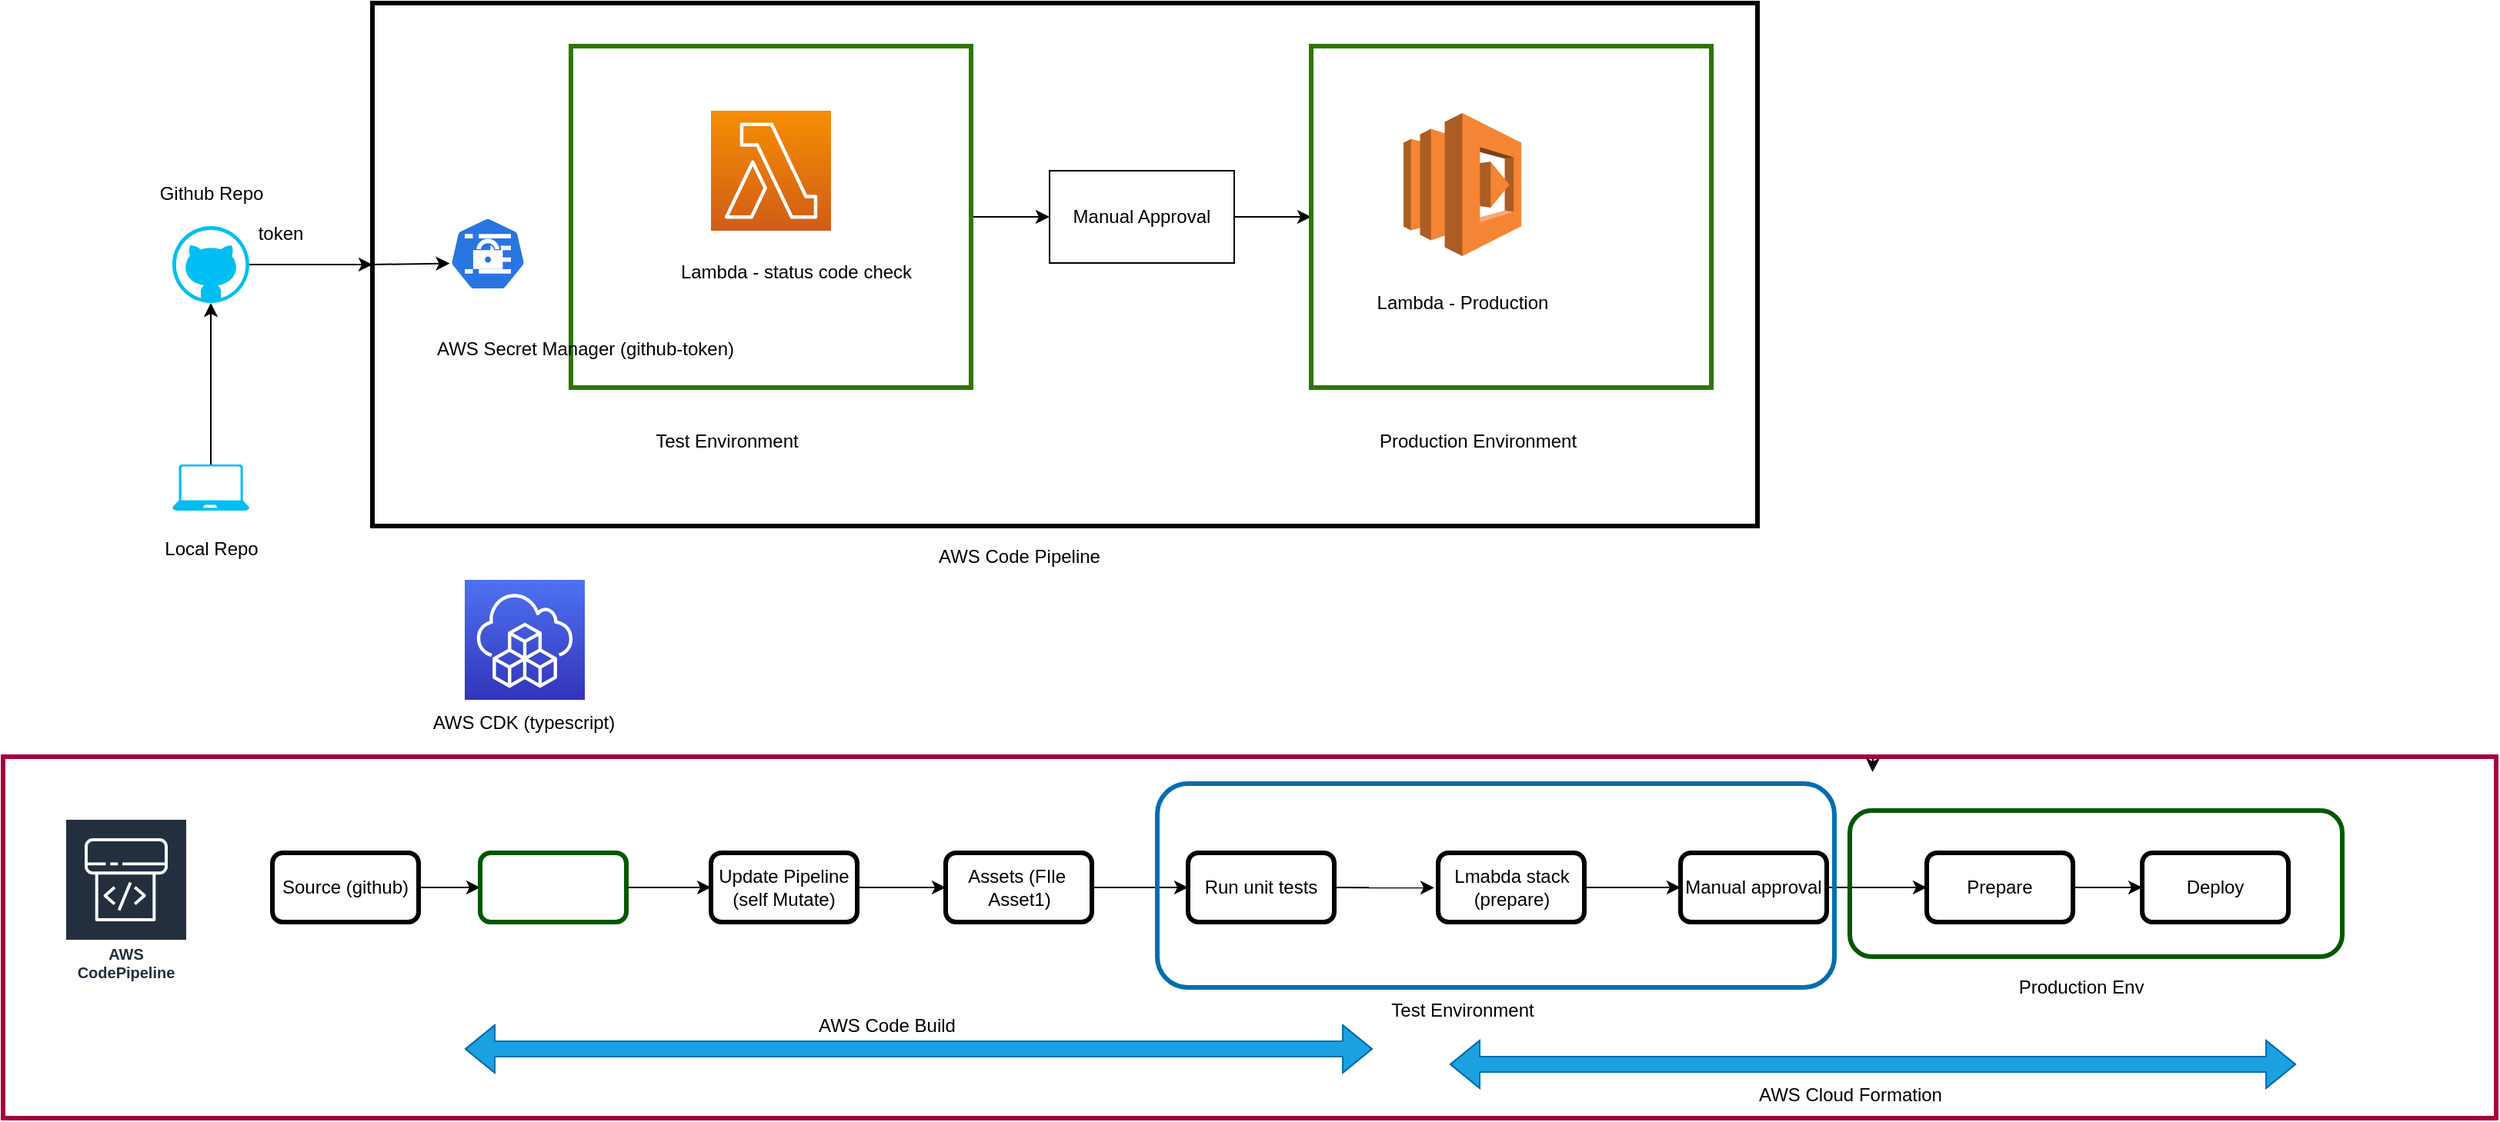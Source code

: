 <mxfile>
    <diagram id="1-SYKMQjLTfkF06HsAo8" name="Page-1">
        <mxGraphModel dx="3640" dy="1550" grid="1" gridSize="10" guides="1" tooltips="1" connect="1" arrows="1" fold="1" page="1" pageScale="1" pageWidth="827" pageHeight="1169" math="0" shadow="0">
            <root>
                <mxCell id="0"/>
                <mxCell id="1" parent="0"/>
                <mxCell id="3" value="" style="sketch=0;points=[[0,0,0],[0.25,0,0],[0.5,0,0],[0.75,0,0],[1,0,0],[0,1,0],[0.25,1,0],[0.5,1,0],[0.75,1,0],[1,1,0],[0,0.25,0],[0,0.5,0],[0,0.75,0],[1,0.25,0],[1,0.5,0],[1,0.75,0]];outlineConnect=0;fontColor=#232F3E;gradientColor=#F78E04;gradientDirection=north;fillColor=#D05C17;strokeColor=#ffffff;dashed=0;verticalLabelPosition=bottom;verticalAlign=top;align=center;html=1;fontSize=12;fontStyle=0;aspect=fixed;shape=mxgraph.aws4.resourceIcon;resIcon=mxgraph.aws4.lambda;" vertex="1" parent="1">
                    <mxGeometry x="120" y="130" width="78" height="78" as="geometry"/>
                </mxCell>
                <mxCell id="4" value="Lambda - status code check" style="text;html=1;align=center;verticalAlign=middle;resizable=0;points=[];autosize=1;strokeColor=none;fillColor=none;" vertex="1" parent="1">
                    <mxGeometry x="90" y="220" width="170" height="30" as="geometry"/>
                </mxCell>
                <mxCell id="14" style="edgeStyle=none;html=1;exitX=1;exitY=0.5;exitDx=0;exitDy=0;entryX=0;entryY=0.5;entryDx=0;entryDy=0;" edge="1" parent="1" source="5" target="10">
                    <mxGeometry relative="1" as="geometry"/>
                </mxCell>
                <mxCell id="5" value="Manual Approval" style="rounded=0;whiteSpace=wrap;html=1;" vertex="1" parent="1">
                    <mxGeometry x="340" y="169" width="120" height="60" as="geometry"/>
                </mxCell>
                <mxCell id="6" value="" style="outlineConnect=0;dashed=0;verticalLabelPosition=bottom;verticalAlign=top;align=center;html=1;shape=mxgraph.aws3.lambda;fillColor=#F58534;gradientColor=none;" vertex="1" parent="1">
                    <mxGeometry x="570" y="131.5" width="76.5" height="93" as="geometry"/>
                </mxCell>
                <mxCell id="7" value="Lambda - Production" style="text;html=1;align=center;verticalAlign=middle;resizable=0;points=[];autosize=1;strokeColor=none;fillColor=none;" vertex="1" parent="1">
                    <mxGeometry x="543.25" y="240" width="130" height="30" as="geometry"/>
                </mxCell>
                <mxCell id="13" style="edgeStyle=none;html=1;exitX=1;exitY=0.5;exitDx=0;exitDy=0;entryX=0;entryY=0.5;entryDx=0;entryDy=0;" edge="1" parent="1" source="8" target="5">
                    <mxGeometry relative="1" as="geometry"/>
                </mxCell>
                <mxCell id="8" value="" style="rounded=0;whiteSpace=wrap;html=1;fillColor=none;fontColor=#ffffff;strokeColor=#2D7600;strokeWidth=3;" vertex="1" parent="1">
                    <mxGeometry x="29" y="88" width="260" height="222" as="geometry"/>
                </mxCell>
                <mxCell id="9" value="Test Environment" style="text;html=1;align=center;verticalAlign=middle;resizable=0;points=[];autosize=1;strokeColor=none;fillColor=none;" vertex="1" parent="1">
                    <mxGeometry x="70" y="330" width="120" height="30" as="geometry"/>
                </mxCell>
                <mxCell id="10" value="" style="rounded=0;whiteSpace=wrap;html=1;fillColor=none;fontColor=#ffffff;strokeColor=#2D7600;strokeWidth=3;" vertex="1" parent="1">
                    <mxGeometry x="510" y="88" width="260" height="222" as="geometry"/>
                </mxCell>
                <mxCell id="12" value="Production Environment" style="text;html=1;align=center;verticalAlign=middle;resizable=0;points=[];autosize=1;strokeColor=none;fillColor=none;" vertex="1" parent="1">
                    <mxGeometry x="543.25" y="330" width="150" height="30" as="geometry"/>
                </mxCell>
                <mxCell id="15" value="" style="rounded=0;whiteSpace=wrap;html=1;strokeWidth=3;fillColor=none;" vertex="1" parent="1">
                    <mxGeometry x="-100" y="60" width="900" height="340" as="geometry"/>
                </mxCell>
                <mxCell id="26" value="" style="sketch=0;html=1;dashed=0;whitespace=wrap;fillColor=#2875E2;strokeColor=#ffffff;points=[[0.005,0.63,0],[0.1,0.2,0],[0.9,0.2,0],[0.5,0,0],[0.995,0.63,0],[0.72,0.99,0],[0.5,1,0],[0.28,0.99,0]];verticalLabelPosition=bottom;align=center;verticalAlign=top;shape=mxgraph.kubernetes.icon;prIcon=secret;strokeWidth=3;" vertex="1" parent="15">
                    <mxGeometry x="50" y="139" width="50" height="48" as="geometry"/>
                </mxCell>
                <mxCell id="29" style="edgeStyle=none;html=1;exitX=0;exitY=0.5;exitDx=0;exitDy=0;entryX=0.005;entryY=0.63;entryDx=0;entryDy=0;entryPerimeter=0;" edge="1" parent="15" source="15" target="26">
                    <mxGeometry relative="1" as="geometry"/>
                </mxCell>
                <mxCell id="16" value="AWS Code Pipeline" style="text;html=1;align=center;verticalAlign=middle;resizable=0;points=[];autosize=1;strokeColor=none;fillColor=none;" vertex="1" parent="1">
                    <mxGeometry x="255" y="405" width="130" height="30" as="geometry"/>
                </mxCell>
                <mxCell id="19" style="edgeStyle=none;html=1;entryX=0;entryY=0.5;entryDx=0;entryDy=0;" edge="1" parent="1" source="17" target="15">
                    <mxGeometry relative="1" as="geometry"/>
                </mxCell>
                <mxCell id="17" value="" style="verticalLabelPosition=bottom;html=1;verticalAlign=top;align=center;strokeColor=none;fillColor=#00BEF2;shape=mxgraph.azure.github_code;pointerEvents=1;strokeWidth=3;" vertex="1" parent="1">
                    <mxGeometry x="-230" y="205" width="50" height="50" as="geometry"/>
                </mxCell>
                <mxCell id="18" value="Github Repo" style="text;html=1;align=center;verticalAlign=middle;resizable=0;points=[];autosize=1;strokeColor=none;fillColor=none;" vertex="1" parent="1">
                    <mxGeometry x="-250" y="169" width="90" height="30" as="geometry"/>
                </mxCell>
                <mxCell id="21" style="edgeStyle=none;html=1;entryX=0.5;entryY=1;entryDx=0;entryDy=0;entryPerimeter=0;" edge="1" parent="1" source="20" target="17">
                    <mxGeometry relative="1" as="geometry"/>
                </mxCell>
                <mxCell id="20" value="" style="verticalLabelPosition=bottom;html=1;verticalAlign=top;align=center;strokeColor=none;fillColor=#00BEF2;shape=mxgraph.azure.laptop;pointerEvents=1;strokeWidth=3;" vertex="1" parent="1">
                    <mxGeometry x="-230" y="360" width="50" height="30" as="geometry"/>
                </mxCell>
                <mxCell id="22" value="Local Repo" style="text;html=1;align=center;verticalAlign=middle;resizable=0;points=[];autosize=1;strokeColor=none;fillColor=none;strokeWidth=3;" vertex="1" parent="1">
                    <mxGeometry x="-245" y="400" width="80" height="30" as="geometry"/>
                </mxCell>
                <mxCell id="23" value="" style="sketch=0;points=[[0,0,0],[0.25,0,0],[0.5,0,0],[0.75,0,0],[1,0,0],[0,1,0],[0.25,1,0],[0.5,1,0],[0.75,1,0],[1,1,0],[0,0.25,0],[0,0.5,0],[0,0.75,0],[1,0.25,0],[1,0.5,0],[1,0.75,0]];outlineConnect=0;fontColor=#232F3E;gradientColor=#4D72F3;gradientDirection=north;fillColor=#3334B9;strokeColor=#ffffff;dashed=0;verticalLabelPosition=bottom;verticalAlign=top;align=center;html=1;fontSize=12;fontStyle=0;aspect=fixed;shape=mxgraph.aws4.resourceIcon;resIcon=mxgraph.aws4.cloud_development_kit;strokeWidth=3;" vertex="1" parent="1">
                    <mxGeometry x="-40" y="435" width="78" height="78" as="geometry"/>
                </mxCell>
                <mxCell id="24" value="AWS CDK (typescript)" style="text;html=1;align=center;verticalAlign=middle;resizable=0;points=[];autosize=1;strokeColor=none;fillColor=none;strokeWidth=3;" vertex="1" parent="1">
                    <mxGeometry x="-72" y="513" width="140" height="30" as="geometry"/>
                </mxCell>
                <mxCell id="25" value="token" style="text;html=1;align=center;verticalAlign=middle;resizable=0;points=[];autosize=1;strokeColor=none;fillColor=none;" vertex="1" parent="1">
                    <mxGeometry x="-185" y="195" width="50" height="30" as="geometry"/>
                </mxCell>
                <mxCell id="27" value="AWS Secret Manager (github-token)" style="text;html=1;align=center;verticalAlign=middle;resizable=0;points=[];autosize=1;strokeColor=none;fillColor=none;" vertex="1" parent="1">
                    <mxGeometry x="-72" y="270" width="220" height="30" as="geometry"/>
                </mxCell>
                <mxCell id="32" value="AWS CodePipeline" style="sketch=0;outlineConnect=0;fontColor=#232F3E;gradientColor=none;strokeColor=#ffffff;fillColor=#232F3E;dashed=0;verticalLabelPosition=middle;verticalAlign=bottom;align=center;html=1;whiteSpace=wrap;fontSize=10;fontStyle=1;spacing=3;shape=mxgraph.aws4.productIcon;prIcon=mxgraph.aws4.codepipeline;strokeWidth=3;" vertex="1" parent="1">
                    <mxGeometry x="-300" y="590" width="80" height="110" as="geometry"/>
                </mxCell>
                <mxCell id="44" style="edgeStyle=none;html=1;exitX=1;exitY=0.5;exitDx=0;exitDy=0;entryX=0;entryY=0.5;entryDx=0;entryDy=0;" edge="1" parent="1" source="33" target="34">
                    <mxGeometry relative="1" as="geometry"/>
                </mxCell>
                <mxCell id="33" value="Source (github)" style="rounded=1;whiteSpace=wrap;html=1;strokeWidth=3;fillColor=none;" vertex="1" parent="1">
                    <mxGeometry x="-165" y="612.5" width="95" height="45" as="geometry"/>
                </mxCell>
                <mxCell id="45" style="edgeStyle=none;html=1;entryX=0;entryY=0.5;entryDx=0;entryDy=0;" edge="1" parent="1" source="34" target="39">
                    <mxGeometry relative="1" as="geometry"/>
                </mxCell>
                <mxCell id="34" value="Build (synth)" style="rounded=1;whiteSpace=wrap;html=1;strokeWidth=3;fillColor=none;fontColor=#ffffff;strokeColor=#005700;" vertex="1" parent="1">
                    <mxGeometry x="-30" y="612.5" width="95" height="45" as="geometry"/>
                </mxCell>
                <mxCell id="46" style="edgeStyle=none;html=1;" edge="1" parent="1" source="39" target="40">
                    <mxGeometry relative="1" as="geometry"/>
                </mxCell>
                <mxCell id="39" value="Update Pipeline (self Mutate)" style="rounded=1;whiteSpace=wrap;html=1;strokeWidth=3;fillColor=none;" vertex="1" parent="1">
                    <mxGeometry x="120" y="612.5" width="95" height="45" as="geometry"/>
                </mxCell>
                <mxCell id="47" style="edgeStyle=none;html=1;entryX=0;entryY=0.5;entryDx=0;entryDy=0;" edge="1" parent="1" source="40" target="41">
                    <mxGeometry relative="1" as="geometry"/>
                </mxCell>
                <mxCell id="40" value="Assets (FIle&amp;nbsp; Asset1)" style="rounded=1;whiteSpace=wrap;html=1;strokeWidth=3;fillColor=none;" vertex="1" parent="1">
                    <mxGeometry x="272.5" y="612.5" width="95" height="45" as="geometry"/>
                </mxCell>
                <mxCell id="54" style="edgeStyle=none;html=1;exitX=1;exitY=0.5;exitDx=0;exitDy=0;" edge="1" parent="1" source="41">
                    <mxGeometry relative="1" as="geometry">
                        <mxPoint x="590" y="635.2" as="targetPoint"/>
                    </mxGeometry>
                </mxCell>
                <mxCell id="41" value="Run unit tests" style="rounded=1;whiteSpace=wrap;html=1;strokeWidth=3;fillColor=none;" vertex="1" parent="1">
                    <mxGeometry x="430" y="612.5" width="95" height="45" as="geometry"/>
                </mxCell>
                <mxCell id="53" style="edgeStyle=none;html=1;entryX=0;entryY=0.5;entryDx=0;entryDy=0;" edge="1" parent="1" source="42" target="48">
                    <mxGeometry relative="1" as="geometry"/>
                </mxCell>
                <mxCell id="42" value="Lmabda stack (prepare)" style="rounded=1;whiteSpace=wrap;html=1;strokeWidth=3;fillColor=none;" vertex="1" parent="1">
                    <mxGeometry x="592.5" y="612.5" width="95" height="45" as="geometry"/>
                </mxCell>
                <mxCell id="52" style="edgeStyle=none;html=1;entryX=0;entryY=0.5;entryDx=0;entryDy=0;" edge="1" parent="1" source="48" target="49">
                    <mxGeometry relative="1" as="geometry"/>
                </mxCell>
                <mxCell id="48" value="Manual approval" style="rounded=1;whiteSpace=wrap;html=1;strokeWidth=3;fillColor=none;" vertex="1" parent="1">
                    <mxGeometry x="750" y="612.5" width="95" height="45" as="geometry"/>
                </mxCell>
                <mxCell id="51" style="edgeStyle=none;html=1;exitX=1;exitY=0.5;exitDx=0;exitDy=0;entryX=0;entryY=0.5;entryDx=0;entryDy=0;" edge="1" parent="1" source="49" target="50">
                    <mxGeometry relative="1" as="geometry"/>
                </mxCell>
                <mxCell id="49" value="Prepare" style="rounded=1;whiteSpace=wrap;html=1;strokeWidth=3;fillColor=none;" vertex="1" parent="1">
                    <mxGeometry x="910" y="612.5" width="95" height="45" as="geometry"/>
                </mxCell>
                <mxCell id="50" value="Deploy" style="rounded=1;whiteSpace=wrap;html=1;strokeWidth=3;fillColor=none;" vertex="1" parent="1">
                    <mxGeometry x="1050" y="612.5" width="95" height="45" as="geometry"/>
                </mxCell>
                <mxCell id="55" value="" style="rounded=1;whiteSpace=wrap;html=1;strokeWidth=3;fillColor=none;fontColor=#ffffff;strokeColor=#005700;" vertex="1" parent="1">
                    <mxGeometry x="860" y="585" width="320" height="95" as="geometry"/>
                </mxCell>
                <mxCell id="56" value="Production Env" style="text;html=1;align=center;verticalAlign=middle;resizable=0;points=[];autosize=1;strokeColor=none;fillColor=none;" vertex="1" parent="1">
                    <mxGeometry x="960" y="685" width="100" height="30" as="geometry"/>
                </mxCell>
                <mxCell id="57" value="" style="rounded=1;whiteSpace=wrap;html=1;strokeWidth=3;fillColor=none;fontColor=#ffffff;strokeColor=#006EAF;" vertex="1" parent="1">
                    <mxGeometry x="410" y="567.5" width="440" height="132.5" as="geometry"/>
                </mxCell>
                <mxCell id="58" value="Test Environment" style="text;html=1;align=center;verticalAlign=middle;resizable=0;points=[];autosize=1;strokeColor=none;fillColor=none;strokeWidth=3;" vertex="1" parent="1">
                    <mxGeometry x="548.25" y="700" width="120" height="30" as="geometry"/>
                </mxCell>
                <mxCell id="59" value="" style="shape=flexArrow;endArrow=classic;startArrow=classic;html=1;fillColor=#1ba1e2;strokeColor=#006EAF;" edge="1" parent="1">
                    <mxGeometry width="100" height="100" relative="1" as="geometry">
                        <mxPoint x="-40" y="740" as="sourcePoint"/>
                        <mxPoint x="550" y="740" as="targetPoint"/>
                        <Array as="points">
                            <mxPoint x="210" y="740"/>
                        </Array>
                    </mxGeometry>
                </mxCell>
                <mxCell id="60" value="AWS Code Build" style="text;html=1;align=center;verticalAlign=middle;resizable=0;points=[];autosize=1;strokeColor=none;fillColor=none;" vertex="1" parent="1">
                    <mxGeometry x="179" y="710" width="110" height="30" as="geometry"/>
                </mxCell>
                <mxCell id="61" value="" style="shape=flexArrow;endArrow=classic;startArrow=classic;html=1;fillColor=#1ba1e2;strokeColor=#006EAF;" edge="1" parent="1">
                    <mxGeometry width="100" height="100" relative="1" as="geometry">
                        <mxPoint x="600" y="750" as="sourcePoint"/>
                        <mxPoint x="1150" y="750" as="targetPoint"/>
                        <Array as="points">
                            <mxPoint x="830" y="750"/>
                        </Array>
                    </mxGeometry>
                </mxCell>
                <mxCell id="62" value="AWS Cloud Formation" style="text;html=1;align=center;verticalAlign=middle;resizable=0;points=[];autosize=1;strokeColor=none;fillColor=none;" vertex="1" parent="1">
                    <mxGeometry x="790" y="755" width="140" height="30" as="geometry"/>
                </mxCell>
                <mxCell id="64" style="edgeStyle=none;html=1;exitX=0.75;exitY=0;exitDx=0;exitDy=0;" edge="1" parent="1" source="63">
                    <mxGeometry relative="1" as="geometry">
                        <mxPoint x="874.8" y="560" as="targetPoint"/>
                    </mxGeometry>
                </mxCell>
                <mxCell id="63" value="" style="rounded=0;whiteSpace=wrap;html=1;strokeWidth=3;fillColor=none;fontColor=#ffffff;strokeColor=#A50040;" vertex="1" parent="1">
                    <mxGeometry x="-340" y="550" width="1620" height="235" as="geometry"/>
                </mxCell>
            </root>
        </mxGraphModel>
    </diagram>
</mxfile>
